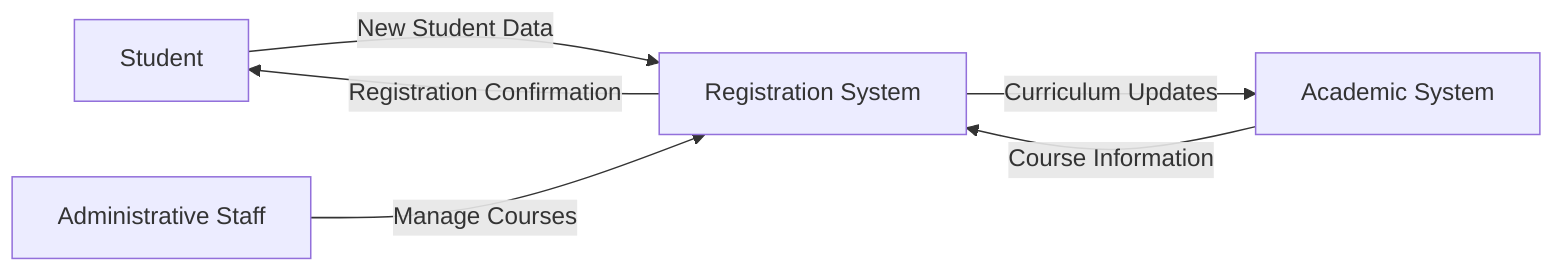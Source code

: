 flowchart LR
    %% External Entities
    Student[Student] -->|New Student Data| RegistrationSystem[Registration System]
    Admin[Administrative Staff] -->|Manage Courses| RegistrationSystem
    AcademicSystem[Academic System] -->|Course Information| RegistrationSystem
    RegistrationSystem -->|Curriculum Updates| AcademicSystem
    RegistrationSystem -->|Registration Confirmation| Student